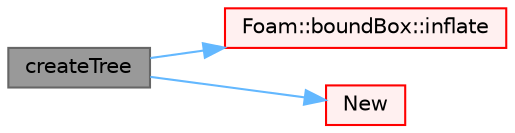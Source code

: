digraph "createTree"
{
 // LATEX_PDF_SIZE
  bgcolor="transparent";
  edge [fontname=Helvetica,fontsize=10,labelfontname=Helvetica,labelfontsize=10];
  node [fontname=Helvetica,fontsize=10,shape=box,height=0.2,width=0.4];
  rankdir="LR";
  Node1 [id="Node000001",label="createTree",height=0.2,width=0.4,color="gray40", fillcolor="grey60", style="filled", fontcolor="black",tooltip=" "];
  Node1 -> Node2 [id="edge1_Node000001_Node000002",color="steelblue1",style="solid",tooltip=" "];
  Node2 [id="Node000002",label="Foam::boundBox::inflate",height=0.2,width=0.4,color="red", fillcolor="#FFF0F0", style="filled",URL="$classFoam_1_1boundBox.html#ad8a6ec17b09c21086db473e08ed9ddfa",tooltip=" "];
  Node1 -> Node4 [id="edge2_Node000001_Node000004",color="steelblue1",style="solid",tooltip=" "];
  Node4 [id="Node000004",label="New",height=0.2,width=0.4,color="red", fillcolor="#FFF0F0", style="filled",URL="$classFoam_1_1AMIInterpolation.html#af88704ba824bb3b9c8043eaf7a8e57d1",tooltip=" "];
}
